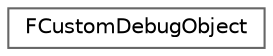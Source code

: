 digraph "Graphical Class Hierarchy"
{
 // INTERACTIVE_SVG=YES
 // LATEX_PDF_SIZE
  bgcolor="transparent";
  edge [fontname=Helvetica,fontsize=10,labelfontname=Helvetica,labelfontsize=10];
  node [fontname=Helvetica,fontsize=10,shape=box,height=0.2,width=0.4];
  rankdir="LR";
  Node0 [id="Node000000",label="FCustomDebugObject",height=0.2,width=0.4,color="grey40", fillcolor="white", style="filled",URL="$d4/d5f/structFCustomDebugObject.html",tooltip=" "];
}
